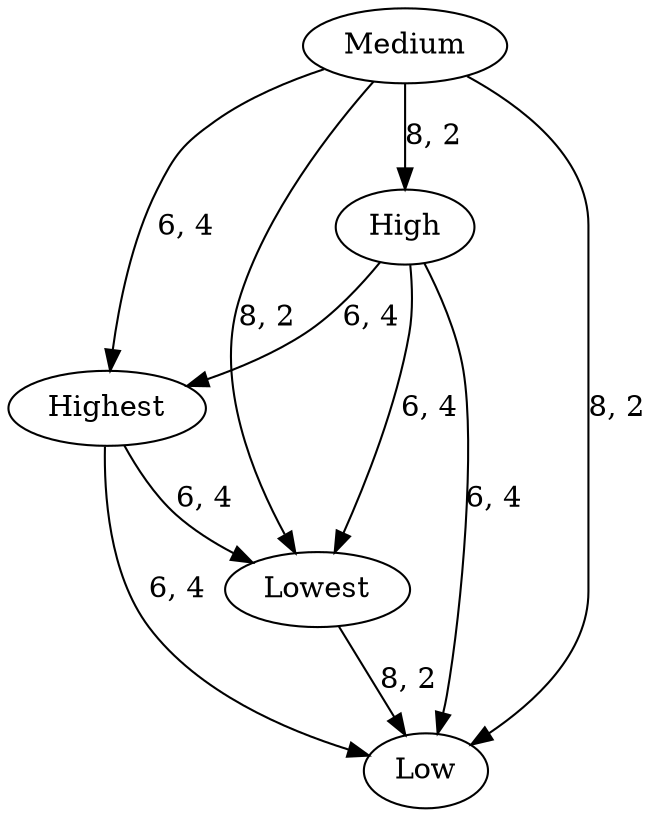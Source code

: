 digraph {
	Highest
	High
	Medium
	Low
	Lowest
	High -> Highest [label="6, 4" weight=6]
	Medium -> Highest [label="6, 4" weight=6]
	Highest -> Low [label="6, 4" weight=6]
	Highest -> Lowest [label="6, 4" weight=6]
	Medium -> High [label="8, 2" weight=8]
	High -> Low [label="6, 4" weight=6]
	High -> Lowest [label="6, 4" weight=6]
	Medium -> Low [label="8, 2" weight=8]
	Medium -> Lowest [label="8, 2" weight=8]
	Lowest -> Low [label="8, 2" weight=8]
}
